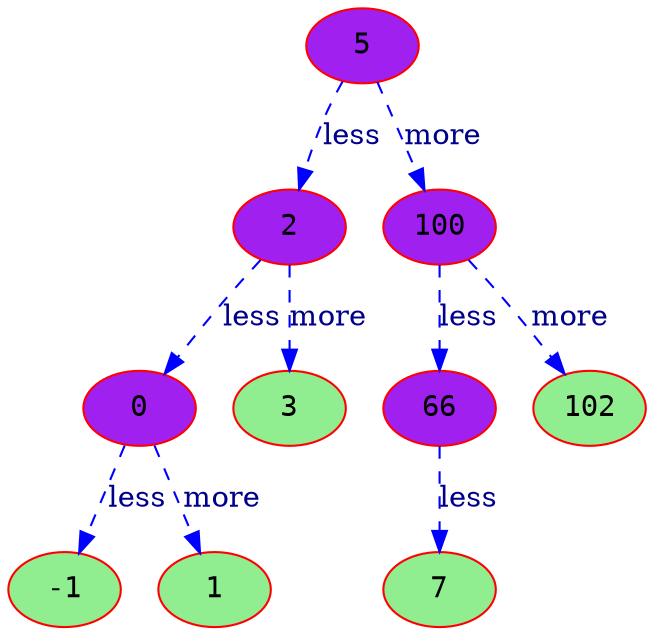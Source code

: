 digraph name {
node [color = Red, fontname = Courier, style = filled, shape=ellipse, fillcolor = purple]
edge [color = Blue, style=dashed]
"0x5610f6f4e3c0" [label = "-1",style = filled, fillcolor = lightgreen] 
"0x5610f6f4e3a0" -> "0x5610f6f4e3c0" [label="less", fontcolor=darkblue]
"0x5610f6f4e420" [label = "1",style = filled, fillcolor = lightgreen] 
"0x5610f6f4e3a0" -> "0x5610f6f4e420" [label="more", fontcolor=darkblue]
"0x5610f6f4e3a0" [label = "0",style = filled, fillcolor = purple] 
"0x5610f6f4e300" -> "0x5610f6f4e3a0" [label="less", fontcolor=darkblue]
"0x5610f6f4e320" [label = "3",style = filled, fillcolor = lightgreen] 
"0x5610f6f4e300" -> "0x5610f6f4e320" [label="more", fontcolor=darkblue]
"0x5610f6f4e300" [label = "2",style = filled, fillcolor = purple] 
"0x5610f6f4e2c0" -> "0x5610f6f4e300" [label="less", fontcolor=darkblue]
"0x5610f6f4e400" [label = "7",style = filled, fillcolor = lightgreen] 
"0x5610f6f4e3e0" -> "0x5610f6f4e400" [label="less", fontcolor=darkblue]
"0x5610f6f4e3e0" [label = "66",style = filled, fillcolor = purple] 
"0x5610f6f4e360" -> "0x5610f6f4e3e0" [label="less", fontcolor=darkblue]
"0x5610f6f4e380" [label = "102",style = filled, fillcolor = lightgreen] 
"0x5610f6f4e360" -> "0x5610f6f4e380" [label="more", fontcolor=darkblue]
"0x5610f6f4e360" [label = "100",style = filled, fillcolor = purple] 
"0x5610f6f4e2c0" -> "0x5610f6f4e360" [label="more", fontcolor=darkblue]
"0x5610f6f4e2c0" [label = "5",style = filled, fillcolor = purple] 
}//
